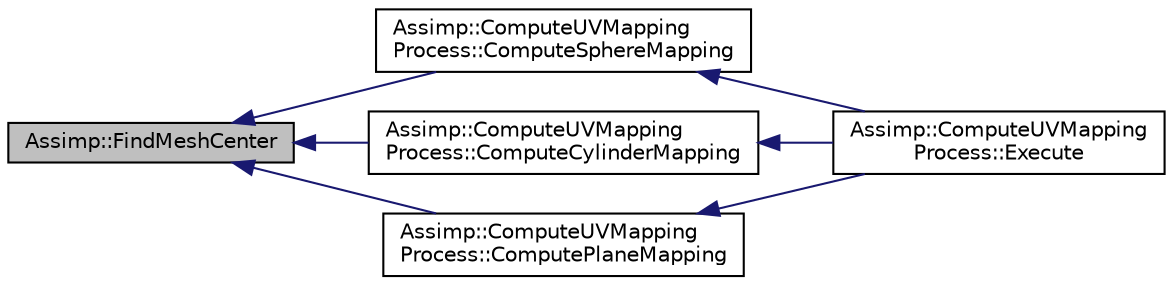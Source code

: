 digraph "Assimp::FindMeshCenter"
{
  edge [fontname="Helvetica",fontsize="10",labelfontname="Helvetica",labelfontsize="10"];
  node [fontname="Helvetica",fontsize="10",shape=record];
  rankdir="LR";
  Node1 [label="Assimp::FindMeshCenter",height=0.2,width=0.4,color="black", fillcolor="grey75", style="filled", fontcolor="black"];
  Node1 -> Node2 [dir="back",color="midnightblue",fontsize="10",style="solid"];
  Node2 [label="Assimp::ComputeUVMapping\lProcess::ComputeSphereMapping",height=0.2,width=0.4,color="black", fillcolor="white", style="filled",URL="$class_assimp_1_1_compute_u_v_mapping_process.html#a47e200ae23ec415306a60e4788851454"];
  Node2 -> Node3 [dir="back",color="midnightblue",fontsize="10",style="solid"];
  Node3 [label="Assimp::ComputeUVMapping\lProcess::Execute",height=0.2,width=0.4,color="black", fillcolor="white", style="filled",URL="$class_assimp_1_1_compute_u_v_mapping_process.html#a32b0f8c659ee1decabf1e7c11ce78842"];
  Node1 -> Node4 [dir="back",color="midnightblue",fontsize="10",style="solid"];
  Node4 [label="Assimp::ComputeUVMapping\lProcess::ComputeCylinderMapping",height=0.2,width=0.4,color="black", fillcolor="white", style="filled",URL="$class_assimp_1_1_compute_u_v_mapping_process.html#a2d862172069b832a32f3e1c39dfb1940"];
  Node4 -> Node3 [dir="back",color="midnightblue",fontsize="10",style="solid"];
  Node1 -> Node5 [dir="back",color="midnightblue",fontsize="10",style="solid"];
  Node5 [label="Assimp::ComputeUVMapping\lProcess::ComputePlaneMapping",height=0.2,width=0.4,color="black", fillcolor="white", style="filled",URL="$class_assimp_1_1_compute_u_v_mapping_process.html#a3070e62592beab8e44037c65eb2904cc"];
  Node5 -> Node3 [dir="back",color="midnightblue",fontsize="10",style="solid"];
}
